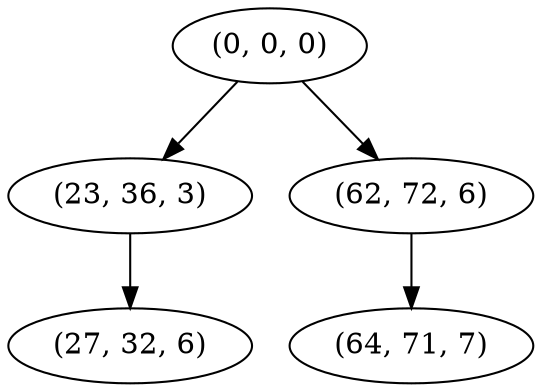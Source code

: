 digraph tree {
    "(0, 0, 0)";
    "(23, 36, 3)";
    "(27, 32, 6)";
    "(62, 72, 6)";
    "(64, 71, 7)";
    "(0, 0, 0)" -> "(23, 36, 3)";
    "(0, 0, 0)" -> "(62, 72, 6)";
    "(23, 36, 3)" -> "(27, 32, 6)";
    "(62, 72, 6)" -> "(64, 71, 7)";
}
